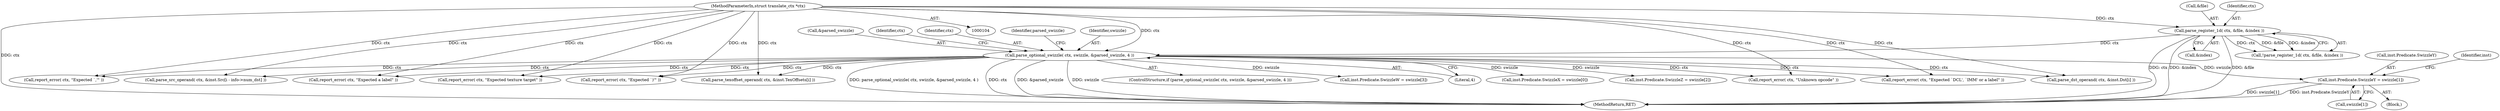 digraph "0_virglrenderer_28894a30a17a84529be102b21118e55d6c9f23fa@array" {
"1000197" [label="(Call,inst.Predicate.SwizzleY = swizzle[1])"];
"1000178" [label="(Call,parse_optional_swizzle( ctx, swizzle, &parsed_swizzle, 4 ))"];
"1000169" [label="(Call,parse_register_1d( ctx, &file, &index ))"];
"1000105" [label="(MethodParameterIn,struct translate_ctx *ctx)"];
"1000420" [label="(Call,report_error( ctx, \"Expected `,'\" ))"];
"1000177" [label="(ControlStructure,if (parse_optional_swizzle( ctx, swizzle, &parsed_swizzle, 4 )))"];
"1000467" [label="(Call,parse_src_operand( ctx, &inst.Src[i - info->num_dst] ))"];
"1000181" [label="(Call,&parsed_swizzle)"];
"1000170" [label="(Identifier,ctx)"];
"1000203" [label="(Call,swizzle[1])"];
"1000623" [label="(Call,report_error( ctx, \"Expected a label\" ))"];
"1000228" [label="(Identifier,ctx)"];
"1000524" [label="(Call,report_error( ctx, \"Expected texture target\" ))"];
"1000187" [label="(Block,)"];
"1000179" [label="(Identifier,ctx)"];
"1000215" [label="(Call,inst.Predicate.SwizzleW = swizzle[3])"];
"1000171" [label="(Call,&file)"];
"1000566" [label="(Call,parse_texoffset_operand( ctx, &inst.TexOffsets[i] ))"];
"1000169" [label="(Call,parse_register_1d( ctx, &file, &index ))"];
"1000318" [label="(Call,report_error( ctx, \"Unknown opcode\" ))"];
"1000322" [label="(Call,report_error( ctx, \"Expected `DCL', `IMM' or a label\" ))"];
"1000183" [label="(Literal,4)"];
"1000188" [label="(Call,inst.Predicate.SwizzleX = swizzle[0])"];
"1000168" [label="(Call,!parse_register_1d( ctx, &file, &index ))"];
"1000443" [label="(Call,parse_dst_operand( ctx, &inst.Dst[i] ))"];
"1000197" [label="(Call,inst.Predicate.SwizzleY = swizzle[1])"];
"1000186" [label="(Identifier,parsed_swizzle)"];
"1000173" [label="(Call,&index)"];
"1000209" [label="(Identifier,inst)"];
"1000178" [label="(Call,parse_optional_swizzle( ctx, swizzle, &parsed_swizzle, 4 ))"];
"1000206" [label="(Call,inst.Predicate.SwizzleZ = swizzle[2])"];
"1000680" [label="(MethodReturn,RET)"];
"1000180" [label="(Identifier,swizzle)"];
"1000232" [label="(Call,report_error( ctx, \"Expected `)'\" ))"];
"1000105" [label="(MethodParameterIn,struct translate_ctx *ctx)"];
"1000198" [label="(Call,inst.Predicate.SwizzleY)"];
"1000197" -> "1000187"  [label="AST: "];
"1000197" -> "1000203"  [label="CFG: "];
"1000198" -> "1000197"  [label="AST: "];
"1000203" -> "1000197"  [label="AST: "];
"1000209" -> "1000197"  [label="CFG: "];
"1000197" -> "1000680"  [label="DDG: swizzle[1]"];
"1000197" -> "1000680"  [label="DDG: inst.Predicate.SwizzleY"];
"1000178" -> "1000197"  [label="DDG: swizzle"];
"1000178" -> "1000177"  [label="AST: "];
"1000178" -> "1000183"  [label="CFG: "];
"1000179" -> "1000178"  [label="AST: "];
"1000180" -> "1000178"  [label="AST: "];
"1000181" -> "1000178"  [label="AST: "];
"1000183" -> "1000178"  [label="AST: "];
"1000186" -> "1000178"  [label="CFG: "];
"1000228" -> "1000178"  [label="CFG: "];
"1000178" -> "1000680"  [label="DDG: parse_optional_swizzle( ctx, swizzle, &parsed_swizzle, 4 )"];
"1000178" -> "1000680"  [label="DDG: ctx"];
"1000178" -> "1000680"  [label="DDG: &parsed_swizzle"];
"1000178" -> "1000680"  [label="DDG: swizzle"];
"1000169" -> "1000178"  [label="DDG: ctx"];
"1000105" -> "1000178"  [label="DDG: ctx"];
"1000178" -> "1000188"  [label="DDG: swizzle"];
"1000178" -> "1000206"  [label="DDG: swizzle"];
"1000178" -> "1000215"  [label="DDG: swizzle"];
"1000178" -> "1000232"  [label="DDG: ctx"];
"1000178" -> "1000318"  [label="DDG: ctx"];
"1000178" -> "1000322"  [label="DDG: ctx"];
"1000178" -> "1000420"  [label="DDG: ctx"];
"1000178" -> "1000443"  [label="DDG: ctx"];
"1000178" -> "1000467"  [label="DDG: ctx"];
"1000178" -> "1000524"  [label="DDG: ctx"];
"1000178" -> "1000566"  [label="DDG: ctx"];
"1000178" -> "1000623"  [label="DDG: ctx"];
"1000169" -> "1000168"  [label="AST: "];
"1000169" -> "1000173"  [label="CFG: "];
"1000170" -> "1000169"  [label="AST: "];
"1000171" -> "1000169"  [label="AST: "];
"1000173" -> "1000169"  [label="AST: "];
"1000168" -> "1000169"  [label="CFG: "];
"1000169" -> "1000680"  [label="DDG: &index"];
"1000169" -> "1000680"  [label="DDG: &file"];
"1000169" -> "1000680"  [label="DDG: ctx"];
"1000169" -> "1000168"  [label="DDG: ctx"];
"1000169" -> "1000168"  [label="DDG: &file"];
"1000169" -> "1000168"  [label="DDG: &index"];
"1000105" -> "1000169"  [label="DDG: ctx"];
"1000105" -> "1000104"  [label="AST: "];
"1000105" -> "1000680"  [label="DDG: ctx"];
"1000105" -> "1000232"  [label="DDG: ctx"];
"1000105" -> "1000318"  [label="DDG: ctx"];
"1000105" -> "1000322"  [label="DDG: ctx"];
"1000105" -> "1000420"  [label="DDG: ctx"];
"1000105" -> "1000443"  [label="DDG: ctx"];
"1000105" -> "1000467"  [label="DDG: ctx"];
"1000105" -> "1000524"  [label="DDG: ctx"];
"1000105" -> "1000566"  [label="DDG: ctx"];
"1000105" -> "1000623"  [label="DDG: ctx"];
}
